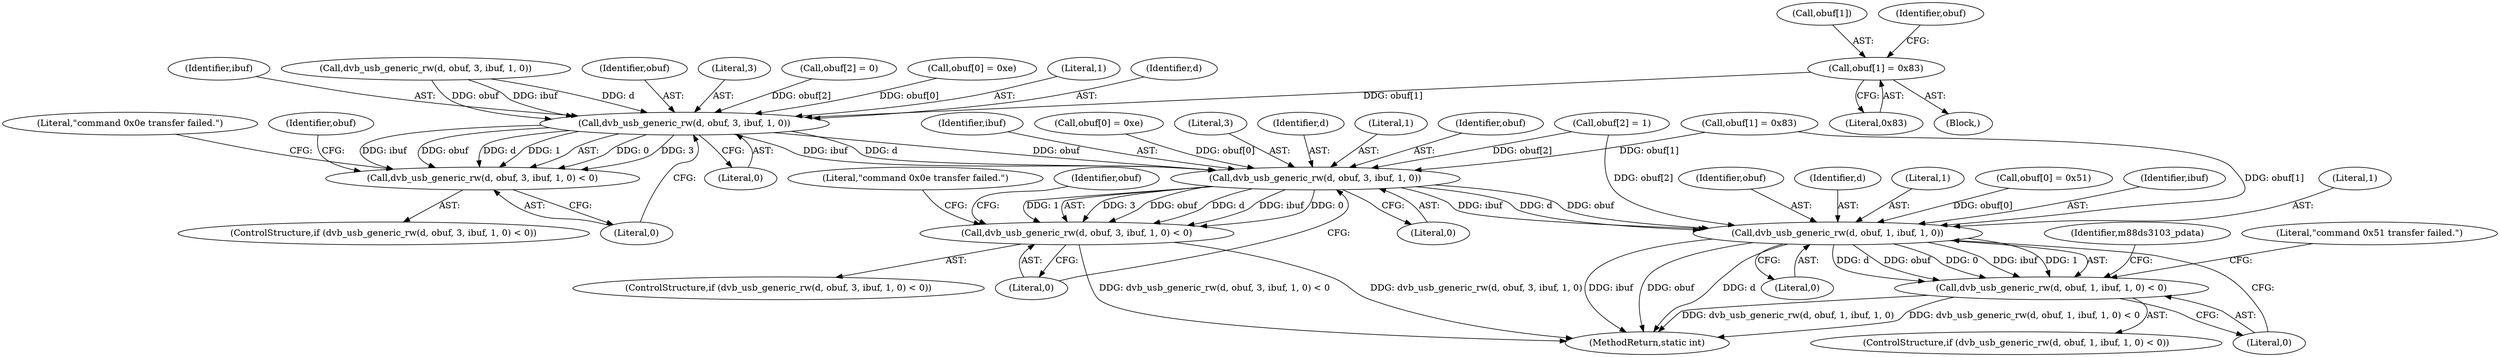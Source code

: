 digraph "0_linux_606142af57dad981b78707234cfbd15f9f7b7125_4@array" {
"1000176" [label="(Call,obuf[1] = 0x83)"];
"1000188" [label="(Call,dvb_usb_generic_rw(d, obuf, 3, ibuf, 1, 0))"];
"1000187" [label="(Call,dvb_usb_generic_rw(d, obuf, 3, ibuf, 1, 0) < 0)"];
"1000215" [label="(Call,dvb_usb_generic_rw(d, obuf, 3, ibuf, 1, 0))"];
"1000214" [label="(Call,dvb_usb_generic_rw(d, obuf, 3, ibuf, 1, 0) < 0)"];
"1000232" [label="(Call,dvb_usb_generic_rw(d, obuf, 1, ibuf, 1, 0))"];
"1000231" [label="(Call,dvb_usb_generic_rw(d, obuf, 1, ibuf, 1, 0) < 0)"];
"1000238" [label="(Literal,0)"];
"1000234" [label="(Identifier,obuf)"];
"1000227" [label="(Identifier,obuf)"];
"1000171" [label="(Call,obuf[0] = 0xe)"];
"1000214" [label="(Call,dvb_usb_generic_rw(d, obuf, 3, ibuf, 1, 0) < 0)"];
"1000176" [label="(Call,obuf[1] = 0x83)"];
"1000193" [label="(Literal,1)"];
"1000219" [label="(Identifier,ibuf)"];
"1000198" [label="(Call,obuf[0] = 0xe)"];
"1000213" [label="(ControlStructure,if (dvb_usb_generic_rw(d, obuf, 3, ibuf, 1, 0) < 0))"];
"1000208" [label="(Call,obuf[2] = 1)"];
"1000197" [label="(Literal,\"command 0x0e transfer failed.\")"];
"1000224" [label="(Literal,\"command 0x0e transfer failed.\")"];
"1000233" [label="(Identifier,d)"];
"1000180" [label="(Literal,0x83)"];
"1000189" [label="(Identifier,d)"];
"1000241" [label="(Literal,\"command 0x51 transfer failed.\")"];
"1000232" [label="(Call,dvb_usb_generic_rw(d, obuf, 1, ibuf, 1, 0))"];
"1000177" [label="(Call,obuf[1])"];
"1000192" [label="(Identifier,ibuf)"];
"1000195" [label="(Literal,0)"];
"1000231" [label="(Call,dvb_usb_generic_rw(d, obuf, 1, ibuf, 1, 0) < 0)"];
"1000194" [label="(Literal,0)"];
"1000541" [label="(MethodReturn,static int)"];
"1000218" [label="(Literal,3)"];
"1000216" [label="(Identifier,d)"];
"1000159" [label="(Call,dvb_usb_generic_rw(d, obuf, 3, ibuf, 1, 0))"];
"1000186" [label="(ControlStructure,if (dvb_usb_generic_rw(d, obuf, 3, ibuf, 1, 0) < 0))"];
"1000190" [label="(Identifier,obuf)"];
"1000191" [label="(Literal,3)"];
"1000188" [label="(Call,dvb_usb_generic_rw(d, obuf, 3, ibuf, 1, 0))"];
"1000221" [label="(Literal,0)"];
"1000187" [label="(Call,dvb_usb_generic_rw(d, obuf, 3, ibuf, 1, 0) < 0)"];
"1000200" [label="(Identifier,obuf)"];
"1000106" [label="(Block,)"];
"1000183" [label="(Identifier,obuf)"];
"1000220" [label="(Literal,1)"];
"1000222" [label="(Literal,0)"];
"1000237" [label="(Literal,1)"];
"1000225" [label="(Call,obuf[0] = 0x51)"];
"1000230" [label="(ControlStructure,if (dvb_usb_generic_rw(d, obuf, 1, ibuf, 1, 0) < 0))"];
"1000215" [label="(Call,dvb_usb_generic_rw(d, obuf, 3, ibuf, 1, 0))"];
"1000236" [label="(Identifier,ibuf)"];
"1000244" [label="(Identifier,m88ds3103_pdata)"];
"1000203" [label="(Call,obuf[1] = 0x83)"];
"1000235" [label="(Literal,1)"];
"1000239" [label="(Literal,0)"];
"1000181" [label="(Call,obuf[2] = 0)"];
"1000217" [label="(Identifier,obuf)"];
"1000176" -> "1000106"  [label="AST: "];
"1000176" -> "1000180"  [label="CFG: "];
"1000177" -> "1000176"  [label="AST: "];
"1000180" -> "1000176"  [label="AST: "];
"1000183" -> "1000176"  [label="CFG: "];
"1000176" -> "1000188"  [label="DDG: obuf[1]"];
"1000188" -> "1000187"  [label="AST: "];
"1000188" -> "1000194"  [label="CFG: "];
"1000189" -> "1000188"  [label="AST: "];
"1000190" -> "1000188"  [label="AST: "];
"1000191" -> "1000188"  [label="AST: "];
"1000192" -> "1000188"  [label="AST: "];
"1000193" -> "1000188"  [label="AST: "];
"1000194" -> "1000188"  [label="AST: "];
"1000195" -> "1000188"  [label="CFG: "];
"1000188" -> "1000187"  [label="DDG: 0"];
"1000188" -> "1000187"  [label="DDG: 3"];
"1000188" -> "1000187"  [label="DDG: ibuf"];
"1000188" -> "1000187"  [label="DDG: obuf"];
"1000188" -> "1000187"  [label="DDG: d"];
"1000188" -> "1000187"  [label="DDG: 1"];
"1000159" -> "1000188"  [label="DDG: d"];
"1000159" -> "1000188"  [label="DDG: obuf"];
"1000159" -> "1000188"  [label="DDG: ibuf"];
"1000181" -> "1000188"  [label="DDG: obuf[2]"];
"1000171" -> "1000188"  [label="DDG: obuf[0]"];
"1000188" -> "1000215"  [label="DDG: d"];
"1000188" -> "1000215"  [label="DDG: obuf"];
"1000188" -> "1000215"  [label="DDG: ibuf"];
"1000187" -> "1000186"  [label="AST: "];
"1000187" -> "1000195"  [label="CFG: "];
"1000195" -> "1000187"  [label="AST: "];
"1000197" -> "1000187"  [label="CFG: "];
"1000200" -> "1000187"  [label="CFG: "];
"1000215" -> "1000214"  [label="AST: "];
"1000215" -> "1000221"  [label="CFG: "];
"1000216" -> "1000215"  [label="AST: "];
"1000217" -> "1000215"  [label="AST: "];
"1000218" -> "1000215"  [label="AST: "];
"1000219" -> "1000215"  [label="AST: "];
"1000220" -> "1000215"  [label="AST: "];
"1000221" -> "1000215"  [label="AST: "];
"1000222" -> "1000215"  [label="CFG: "];
"1000215" -> "1000214"  [label="DDG: 3"];
"1000215" -> "1000214"  [label="DDG: obuf"];
"1000215" -> "1000214"  [label="DDG: d"];
"1000215" -> "1000214"  [label="DDG: ibuf"];
"1000215" -> "1000214"  [label="DDG: 0"];
"1000215" -> "1000214"  [label="DDG: 1"];
"1000208" -> "1000215"  [label="DDG: obuf[2]"];
"1000198" -> "1000215"  [label="DDG: obuf[0]"];
"1000203" -> "1000215"  [label="DDG: obuf[1]"];
"1000215" -> "1000232"  [label="DDG: d"];
"1000215" -> "1000232"  [label="DDG: obuf"];
"1000215" -> "1000232"  [label="DDG: ibuf"];
"1000214" -> "1000213"  [label="AST: "];
"1000214" -> "1000222"  [label="CFG: "];
"1000222" -> "1000214"  [label="AST: "];
"1000224" -> "1000214"  [label="CFG: "];
"1000227" -> "1000214"  [label="CFG: "];
"1000214" -> "1000541"  [label="DDG: dvb_usb_generic_rw(d, obuf, 3, ibuf, 1, 0) < 0"];
"1000214" -> "1000541"  [label="DDG: dvb_usb_generic_rw(d, obuf, 3, ibuf, 1, 0)"];
"1000232" -> "1000231"  [label="AST: "];
"1000232" -> "1000238"  [label="CFG: "];
"1000233" -> "1000232"  [label="AST: "];
"1000234" -> "1000232"  [label="AST: "];
"1000235" -> "1000232"  [label="AST: "];
"1000236" -> "1000232"  [label="AST: "];
"1000237" -> "1000232"  [label="AST: "];
"1000238" -> "1000232"  [label="AST: "];
"1000239" -> "1000232"  [label="CFG: "];
"1000232" -> "1000541"  [label="DDG: ibuf"];
"1000232" -> "1000541"  [label="DDG: d"];
"1000232" -> "1000541"  [label="DDG: obuf"];
"1000232" -> "1000231"  [label="DDG: d"];
"1000232" -> "1000231"  [label="DDG: obuf"];
"1000232" -> "1000231"  [label="DDG: 0"];
"1000232" -> "1000231"  [label="DDG: ibuf"];
"1000232" -> "1000231"  [label="DDG: 1"];
"1000208" -> "1000232"  [label="DDG: obuf[2]"];
"1000225" -> "1000232"  [label="DDG: obuf[0]"];
"1000203" -> "1000232"  [label="DDG: obuf[1]"];
"1000231" -> "1000230"  [label="AST: "];
"1000231" -> "1000239"  [label="CFG: "];
"1000239" -> "1000231"  [label="AST: "];
"1000241" -> "1000231"  [label="CFG: "];
"1000244" -> "1000231"  [label="CFG: "];
"1000231" -> "1000541"  [label="DDG: dvb_usb_generic_rw(d, obuf, 1, ibuf, 1, 0) < 0"];
"1000231" -> "1000541"  [label="DDG: dvb_usb_generic_rw(d, obuf, 1, ibuf, 1, 0)"];
}
